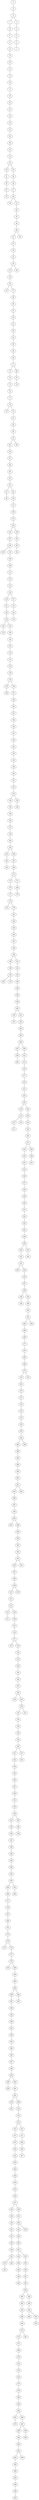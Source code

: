 graph G {
"456";
"392";
"14";
"391";
"163";
"377";
"182";
"120";
"264";
"74";
"245";
"49";
"440";
"73";
"52";
"54";
"173";
"84";
"112";
"189";
"108";
"186";
"0";
"232";
"296";
"449";
"492";
"495";
"458";
"255";
"80";
"283";
"128";
"146";
"214";
"325";
"423";
"61";
"445";
"132";
"348";
"37";
"139";
"10";
"491";
"151";
"354";
"53";
"366";
"251";
"411";
"311";
"76";
"417";
"65";
"476";
"339";
"435";
"263";
"300";
"38";
"192";
"363";
"99";
"276";
"30";
"31";
"333";
"47";
"18";
"286";
"204";
"169";
"396";
"293";
"260";
"359";
"330";
"322";
"15";
"365";
"292";
"465";
"355";
"32";
"371";
"436";
"407";
"443";
"429";
"243";
"233";
"244";
"119";
"418";
"464";
"343";
"302";
"114";
"346";
"148";
"412";
"185";
"248";
"2";
"295";
"205";
"113";
"91";
"234";
"23";
"393";
"105";
"284";
"265";
"370";
"309";
"5";
"92";
"149";
"266";
"40";
"256";
"250";
"352";
"131";
"45";
"78";
"242";
"213";
"89";
"427";
"221";
"77";
"168";
"126";
"482";
"432";
"274";
"473";
"252";
"156";
"90";
"48";
"367";
"297";
"249";
"483";
"19";
"24";
"98";
"254";
"468";
"257";
"83";
"313";
"277";
"109";
"236";
"467";
"227";
"271";
"160";
"64";
"307";
"41";
"270";
"181";
"72";
"153";
"174";
"387";
"395";
"122";
"280";
"470";
"207";
"134";
"383";
"275";
"218";
"402";
"403";
"133";
"481";
"253";
"216";
"50";
"147";
"372";
"59";
"188";
"75";
"496";
"342";
"373";
"145";
"425";
"323";
"460";
"362";
"247";
"162";
"161";
"21";
"4";
"431";
"29";
"158";
"441";
"28";
"450";
"11";
"329";
"344";
"401";
"39";
"175";
"191";
"287";
"341";
"208";
"57";
"469";
"1";
"334";
"106";
"116";
"20";
"422";
"326";
"238";
"94";
"34";
"230";
"222";
"220";
"199";
"356";
"79";
"279";
"7";
"202";
"400";
"290";
"404";
"324";
"225";
"62";
"118";
"479";
"87";
"240";
"259";
"9";
"438";
"335";
"55";
"303";
"272";
"144";
"8";
"347";
"475";
"399";
"394";
"269";
"267";
"180";
"416";
"130";
"314";
"376";
"104";
"474";
"478";
"219";
"215";
"3";
"285";
"110";
"358";
"228";
"374";
"353";
"235";
"124";
"178";
"453";
"46";
"195";
"127";
"71";
"434";
"480";
"498";
"351";
"155";
"16";
"51";
"447";
"444";
"315";
"360";
"68";
"410";
"424";
"141";
"398";
"97";
"17";
"268";
"67";
"385";
"231";
"197";
"211";
"212";
"437";
"81";
"349";
"415";
"194";
"426";
"164";
"278";
"56";
"224";
"183";
"172";
"336";
"170";
"166";
"471";
"201";
"193";
"375";
"229";
"379";
"85";
"484";
"198";
"102";
"103";
"414";
"140";
"42";
"378";
"408";
"388";
"95";
"433";
"157";
"384";
"176";
"36";
"69";
"369";
"241";
"159";
"121";
"43";
"327";
"368";
"63";
"316";
"33";
"200";
"466";
"226";
"455";
"111";
"312";
"125";
"380";
"196";
"462";
"405";
"117";
"446";
"206";
"129";
"152";
"337";
"397";
"150";
"361";
"58";
"308";
"86";
"448";
"319";
"70";
"237";
"107";
"490";
"413";
"386";
"487";
"493";
"289";
"291";
"328";
"364";
"203";
"13";
"318";
"288";
"88";
"261";
"381";
"320";
"171";
"100";
"44";
"35";
"82";
"442";
"454";
"138";
"299";
"22";
"461";
"409";
"489";
"217";
"184";
"494";
"258";
"239";
"452";
"357";
"345";
"177";
"428";
"486";
"209";
"485";
"421";
"304";
"154";
"338";
"96";
"340";
"390";
"317";
"389";
"382";
"499";
"331";
"310";
"142";
"6";
"25";
"60";
"143";
"406";
"451";
"273";
"93";
"187";
"223";
"123";
"26";
"294";
"167";
"115";
"210";
"306";
"165";
"497";
"27";
"301";
"246";
"332";
"419";
"179";
"66";
"137";
"350";
"305";
"472";
"101";
"321";
"459";
"477";
"190";
"420";
"463";
"12";
"488";
"439";
"457";
"282";
"135";
"430";
"298";
"136";
"281";
"262";
    "165" -- "166";
    "437" -- "438";
    "164" -- "165";
    "306" -- "307";
    "495" -- "498";
    "471" -- "468";
    "392" -- "388";
    "128" -- "126";
    "391" -- "390";
    "415" -- "417";
    "299" -- "300";
    "246" -- "249";
    "368" -- "371";
    "419" -- "420";
    "298" -- "299";
    "447" -- "443";
    "198" -- "200";
    "5" -- "8";
    "323" -- "326";
    "465" -- "463";
    "171" -- "168";
    "193" -- "194";
    "374" -- "376";
    "220" -- "222";
    "15" -- "18";
    "10" -- "9";
    "16" -- "13";
    "44" -- "46";
    "365" -- "363";
    "376" -- "373";
    "214" -- "215";
    "487" -- "485";
    "104" -- "107";
    "406" -- "410";
    "421" -- "418";
    "71" -- "72";
    "494" -- "496";
    "427" -- "426";
    "114" -- "120";
    "169" -- "172";
    "269" -- "271";
    "359" -- "362";
    "450" -- "447";
    "276" -- "281";
    "50" -- "53";
    "184" -- "187";
    "394" -- "395";
    "99" -- "98";
    "249" -- "252";
    "400" -- "402";
    "98" -- "96";
    "461" -- "462";
    "466" -- "469";
    "6" -- "3";
    "116" -- "115";
    "191" -- "192";
    "362" -- "364";
    "314" -- "316";
    "132" -- "129";
    "490" -- "492";
    "379" -- "378";
    "352" -- "350";
    "388" -- "391";
    "130" -- "131";
    "13" -- "15";
    "124" -- "122";
    "108" -- "110";
    "222" -- "225";
    "364" -- "365";
    "285" -- "288";
    "203" -- "205";
    "75" -- "73";
    "192" -- "193";
    "122" -- "119";
    "153" -- "154";
    "177" -- "175";
    "405" -- "403";
    "347" -- "349";
    "156" -- "155";
    "127" -- "130";
    "308" -- "310";
    "68" -- "67";
    "231" -- "232";
    "343" -- "345";
    "473" -- "471";
    "8" -- "6";
    "55" -- "56";
    "295" -- "294";
    "134" -- "132";
    "492" -- "491";
    "18" -- "17";
    "271" -- "267";
    "326" -- "324";
    "313" -- "311";
    "281" -- "279";
    "74" -- "77";
    "140" -- "141";
    "92" -- "93";
    "341" -- "342";
    "369" -- "372";
    "246" -- "247";
    "142" -- "139";
    "9" -- "11";
    "111" -- "112";
    "173" -- "176";
    "355" -- "356";
    "310" -- "312";
    "60" -- "63";
    "120" -- "117";
    "442" -- "445";
    "136" -- "137";
    "188" -- "186";
    "396" -- "399";
    "287" -- "291";
    "259" -- "260";
    "293" -- "296";
    "131" -- "133";
    "110" -- "106";
    "113" -- "116";
    "318" -- "317";
    "342" -- "344";
    "366" -- "368";
    "106" -- "109";
    "205" -- "206";
    "216" -- "217";
    "322" -- "323";
    "34" -- "35";
    "77" -- "78";
    "354" -- "352";
    "158" -- "160";
    "429" -- "428";
    "412" -- "414";
    "482" -- "484";
    "123" -- "124";
    "151" -- "153";
    "31" -- "29";
    "4" -- "0";
    "219" -- "221";
    "23" -- "22";
    "267" -- "265";
    "263" -- "261";
    "11" -- "12";
    "81" -- "82";
    "496" -- "495";
    "455" -- "457";
    "420" -- "423";
    "28" -- "32";
    "320" -- "321";
    "452" -- "455";
    "231" -- "229";
    "112" -- "114";
    "200" -- "199";
    "430" -- "433";
    "477" -- "478";
    "409" -- "407";
    "428" -- "430";
    "291" -- "293";
    "172" -- "173";
    "230" -- "231";
    "121" -- "123";
    "149" -- "151";
    "42" -- "43";
    "137" -- "138";
    "213" -- "216";
    "181" -- "182";
    "304" -- "303";
    "491" -- "488";
    "242" -- "245";
    "447" -- "451";
    "100" -- "101";
    "321" -- "318";
    "372" -- "374";
    "476" -- "477";
    "83" -- "80";
    "384" -- "382";
    "87" -- "88";
    "417" -- "419";
    "160" -- "157";
    "445" -- "450";
    "303" -- "301";
    "245" -- "248";
    "312" -- "314";
    "474" -- "475";
    "353" -- "355";
    "204" -- "202";
    "469" -- "470";
    "402" -- "404";
    "459" -- "458";
    "423" -- "425";
    "194" -- "195";
    "282" -- "284";
    "410" -- "412";
    "352" -- "353";
    "85" -- "83";
    "46" -- "47";
    "223" -- "220";
    "437" -- "435";
    "252" -- "251";
    "339" -- "336";
    "183" -- "185";
    "302" -- "304";
    "499" -- "497";
    "196" -- "198";
    "103" -- "104";
    "457" -- "461";
    "303" -- "306";
    "379" -- "380";
    "3" -- "4";
    "7" -- "10";
    "243" -- "242";
    "221" -- "223";
    "135" -- "134";
    "284" -- "286";
    "217" -- "219";
    "308" -- "305";
    "195" -- "196";
    "125" -- "128";
    "175" -- "174";
    "148" -- "147";
    "371" -- "370";
    "43" -- "44";
    "53" -- "49";
    "233" -- "234";
    "289" -- "287";
    "218" -- "214";
    "176" -- "177";
    "294" -- "292";
    "389" -- "392";
    "165" -- "161";
    "220" -- "218";
    "478" -- "480";
    "385" -- "384";
    "97" -- "100";
    "434" -- "432";
    "64" -- "61";
    "448" -- "449";
    "24" -- "26";
    "332" -- "330";
    "440" -- "442";
    "411" -- "408";
    "440" -- "439";
    "338" -- "339";
    "376" -- "375";
    "273" -- "276";
    "458" -- "456";
    "404" -- "405";
    "264" -- "266";
    "277" -- "274";
    "309" -- "308";
    "159" -- "164";
    "2" -- "1";
    "266" -- "269";
    "118" -- "121";
    "335" -- "338";
    "229" -- "226";
    "272" -- "275";
    "167" -- "169";
    "395" -- "397";
    "438" -- "441";
    "475" -- "476";
    "239" -- "240";
    "63" -- "64";
    "328" -- "327";
    "78" -- "76";
    "345" -- "347";
    "178" -- "181";
    "209" -- "212";
    "101" -- "103";
    "324" -- "328";
    "182" -- "180";
    "489" -- "490";
    "361" -- "360";
    "26" -- "28";
    "201" -- "203";
    "251" -- "250";
    "107" -- "108";
    "36" -- "39";
    "120" -- "118";
    "333" -- "335";
    "154" -- "156";
    "294" -- "298";
    "189" -- "190";
    "52" -- "55";
    "27" -- "25";
    "73" -- "74";
    "405" -- "406";
    "300" -- "302";
    "386" -- "387";
    "486" -- "487";
    "124" -- "125";
    "283" -- "282";
    "102" -- "99";
    "464" -- "465";
    "108" -- "105";
    "344" -- "343";
    "82" -- "85";
    "141" -- "144";
    "232" -- "235";
    "257" -- "258";
    "134" -- "136";
    "33" -- "34";
    "441" -- "440";
    "12" -- "14";
    "316" -- "320";
    "278" -- "283";
    "370" -- "367";
    "133" -- "135";
    "144" -- "148";
    "117" -- "113";
    "22" -- "24";
    "349" -- "351";
    "49" -- "48";
    "32" -- "33";
    "436" -- "437";
    "307" -- "309";
    "491" -- "493";
    "377" -- "379";
    "265" -- "268";
    "237" -- "238";
    "214" -- "210";
    "41" -- "42";
    "398" -- "400";
    "279" -- "277";
    "79" -- "81";
    "260" -- "263";
    "147" -- "145";
    "37" -- "40";
    "69" -- "71";
    "190" -- "188";
    "414" -- "415";
    "446" -- "444";
    "424" -- "421";
    "238" -- "239";
    "94" -- "95";
    "421" -- "422";
    "19" -- "20";
    "89" -- "92";
    "206" -- "208";
    "358" -- "359";
    "86" -- "87";
    "258" -- "259";
    "212" -- "213";
    "443" -- "448";
    "296" -- "297";
    "314" -- "313";
    "449" -- "446";
    "454" -- "453";
    "0" -- "2";
    "224" -- "228";
    "288" -- "289";
    "433" -- "436";
    "109" -- "111";
    "228" -- "230";
    "154" -- "152";
    "72" -- "75";
    "66" -- "69";
    "200" -- "201";
    "403" -- "401";
    "254" -- "257";
    "39" -- "37";
    "351" -- "354";
    "484" -- "481";
    "356" -- "357";
    "47" -- "51";
    "456" -- "460";
    "432" -- "431";
    "56" -- "54";
    "253" -- "254";
    "168" -- "170";
    "348" -- "346";
    "463" -- "466";
    "384" -- "386";
    "126" -- "127";
    "146" -- "149";
    "330" -- "331";
    "93" -- "94";
    "363" -- "361";
    "336" -- "340";
    "261" -- "264";
    "268" -- "273";
    "468" -- "472";
    "35" -- "36";
    "456" -- "454";
    "183" -- "179";
    "481" -- "479";
    "88" -- "89";
    "317" -- "315";
    "241" -- "243";
    "408" -- "409";
    "413" -- "411";
    "248" -- "246";
    "426" -- "424";
    "337" -- "334";
    "472" -- "474";
    "208" -- "209";
    "397" -- "398";
    "20" -- "21";
    "383" -- "385";
    "451" -- "452";
    "29" -- "27";
    "138" -- "140";
    "425" -- "429";
    "291" -- "290";
    "414" -- "413";
    "58" -- "60";
    "166" -- "167";
    "327" -- "329";
    "340" -- "341";
    "51" -- "50";
    "235" -- "233";
    "470" -- "473";
    "207" -- "204";
    "329" -- "325";
    "199" -- "197";
    "17" -- "19";
    "172" -- "171";
    "95" -- "97";
    "14" -- "16";
    "493" -- "494";
    "273" -- "270";
    "84" -- "86";
    "93" -- "91";
    "187" -- "189";
    "286" -- "285";
    "297" -- "295";
    "480" -- "482";
    "357" -- "358";
    "382" -- "381";
    "317" -- "319";
    "256" -- "255";
    "387" -- "389";
    "56" -- "57";
    "6" -- "7";
    "46" -- "45";
    "240" -- "241";
    "431" -- "427";
    "367" -- "369";
    "498" -- "499";
    "49" -- "52";
    "350" -- "348";
    "67" -- "70";
    "57" -- "58";
    "65" -- "66";
    "380" -- "383";
    "152" -- "150";
    "215" -- "211";
    "340" -- "337";
    "155" -- "158";
    "208" -- "207";
    "282" -- "280";
    "234" -- "236";
    "275" -- "278";
    "190" -- "191";
    "330" -- "333";
    "261" -- "262";
    "139" -- "143";
    "329" -- "332";
    "435" -- "434";
    "236" -- "237";
    "484" -- "486";
    "91" -- "90";
    "175" -- "178";
    "62" -- "65";
    "470" -- "467";
    "462" -- "464";
    "157" -- "159";
    "145" -- "142";
    "40" -- "41";
    "30" -- "31";
    "274" -- "272";
    "319" -- "322";
    "34" -- "30";
    "462" -- "459";
    "83" -- "84";
    "247" -- "244";
    "163" -- "162";
    "487" -- "489";
    "186" -- "183";
    "103" -- "102";
    "180" -- "184";
    "40" -- "38";
    "375" -- "377";
    "485" -- "483";
    "161" -- "163";
    "390" -- "393";
    "61" -- "59";
    "363" -- "366";
    "59" -- "62";
    "71" -- "68";
    "225" -- "224";
    "143" -- "146";
    "418" -- "416";
    "258" -- "256";
    "400" -- "396";
    "251" -- "253";
    "21" -- "23";
    "226" -- "227";
    "78" -- "79";
    "393" -- "394";
}

